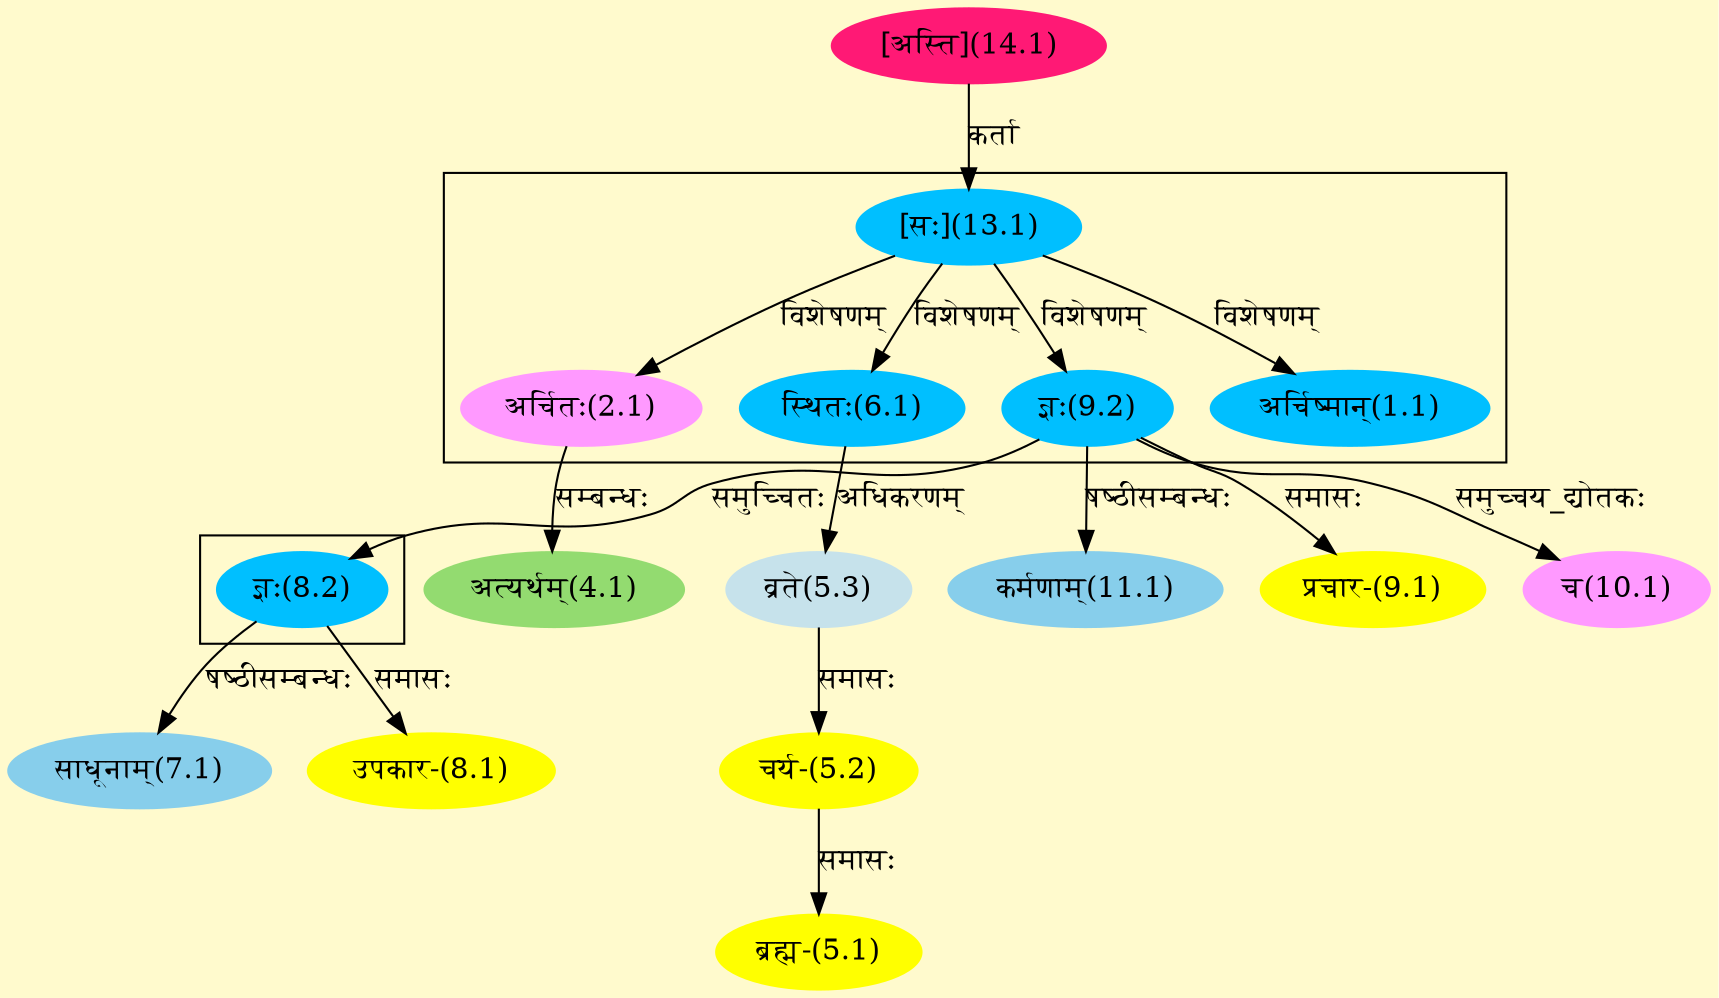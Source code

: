 digraph G{
rankdir=BT;
 compound=true;
 bgcolor="lemonchiffon1";

subgraph cluster_1{
Node1_1 [style=filled, color="#00BFFF" label = "अर्चिष्मान्(1.1)"]
Node13_1 [style=filled, color="#00BFFF" label = "[सः](13.1)"]
Node2_1 [style=filled, color="#FF99FF" label = "अर्चितः(2.1)"]
Node6_1 [style=filled, color="#00BFFF" label = "स्थितः(6.1)"]
Node9_2 [style=filled, color="#00BFFF" label = "ज्ञः(9.2)"]

}

subgraph cluster_2{
Node8_2 [style=filled, color="#00BFFF" label = "ज्ञः(8.2)"]
Node9_2 [style=filled, color="#00BFFF" label = "ज्ञः(9.2)"]

}
Node4_1 [style=filled, color="#93DB70" label = "अत्यर्थम्(4.1)"]
Node2_1 [style=filled, color="#FF99FF" label = "अर्चितः(2.1)"]
Node5_1 [style=filled, color="#FFFF00" label = "ब्रह्म-(5.1)"]
Node5_2 [style=filled, color="#FFFF00" label = "चर्य-(5.2)"]
Node5_3 [style=filled, color="#C6E2EB" label = "व्रते(5.3)"]
Node6_1 [style=filled, color="#00BFFF" label = "स्थितः(6.1)"]
Node7_1 [style=filled, color="#87CEEB" label = "साधूनाम्(7.1)"]
Node8_2 [style=filled, color="#00BFFF" label = "ज्ञः(8.2)"]
Node8_1 [style=filled, color="#FFFF00" label = "उपकार-(8.1)"]
Node9_1 [style=filled, color="#FFFF00" label = "प्रचार-(9.1)"]
Node9_2 [style=filled, color="#00BFFF" label = "ज्ञः(9.2)"]
Node10_1 [style=filled, color="#FF99FF" label = "च(10.1)"]
Node11_1 [style=filled, color="#87CEEB" label = "कर्मणाम्(11.1)"]
Node13_1 [style=filled, color="#00BFFF" label = "[सः](13.1)"]
Node14_1 [style=filled, color="#FF1975" label = "[अस्ति](14.1)"]
/* Start of Relations section */

Node1_1 -> Node13_1 [  label="विशेषणम्"  dir="back" ]
Node2_1 -> Node13_1 [  label="विशेषणम्"  dir="back" ]
Node4_1 -> Node2_1 [  label="सम्बन्धः"  dir="back" ]
Node5_1 -> Node5_2 [  label="समासः"  dir="back" ]
Node5_2 -> Node5_3 [  label="समासः"  dir="back" ]
Node5_3 -> Node6_1 [  label="अधिकरणम्"  dir="back" ]
Node6_1 -> Node13_1 [  label="विशेषणम्"  dir="back" ]
Node7_1 -> Node8_2 [  label="षष्ठीसम्बन्धः"  dir="back" ]
Node8_1 -> Node8_2 [  label="समासः"  dir="back" ]
Node8_2 -> Node9_2 [  label="समुच्चितः"  dir="back" ]
Node9_1 -> Node9_2 [  label="समासः"  dir="back" ]
Node9_2 -> Node13_1 [  label="विशेषणम्"  dir="back" ]
Node10_1 -> Node9_2 [  label="समुच्चय_द्योतकः"  dir="back" ]
Node11_1 -> Node9_2 [  label="षष्ठीसम्बन्धः"  dir="back" ]
Node13_1 -> Node14_1 [  label="कर्ता"  dir="back" ]
}
